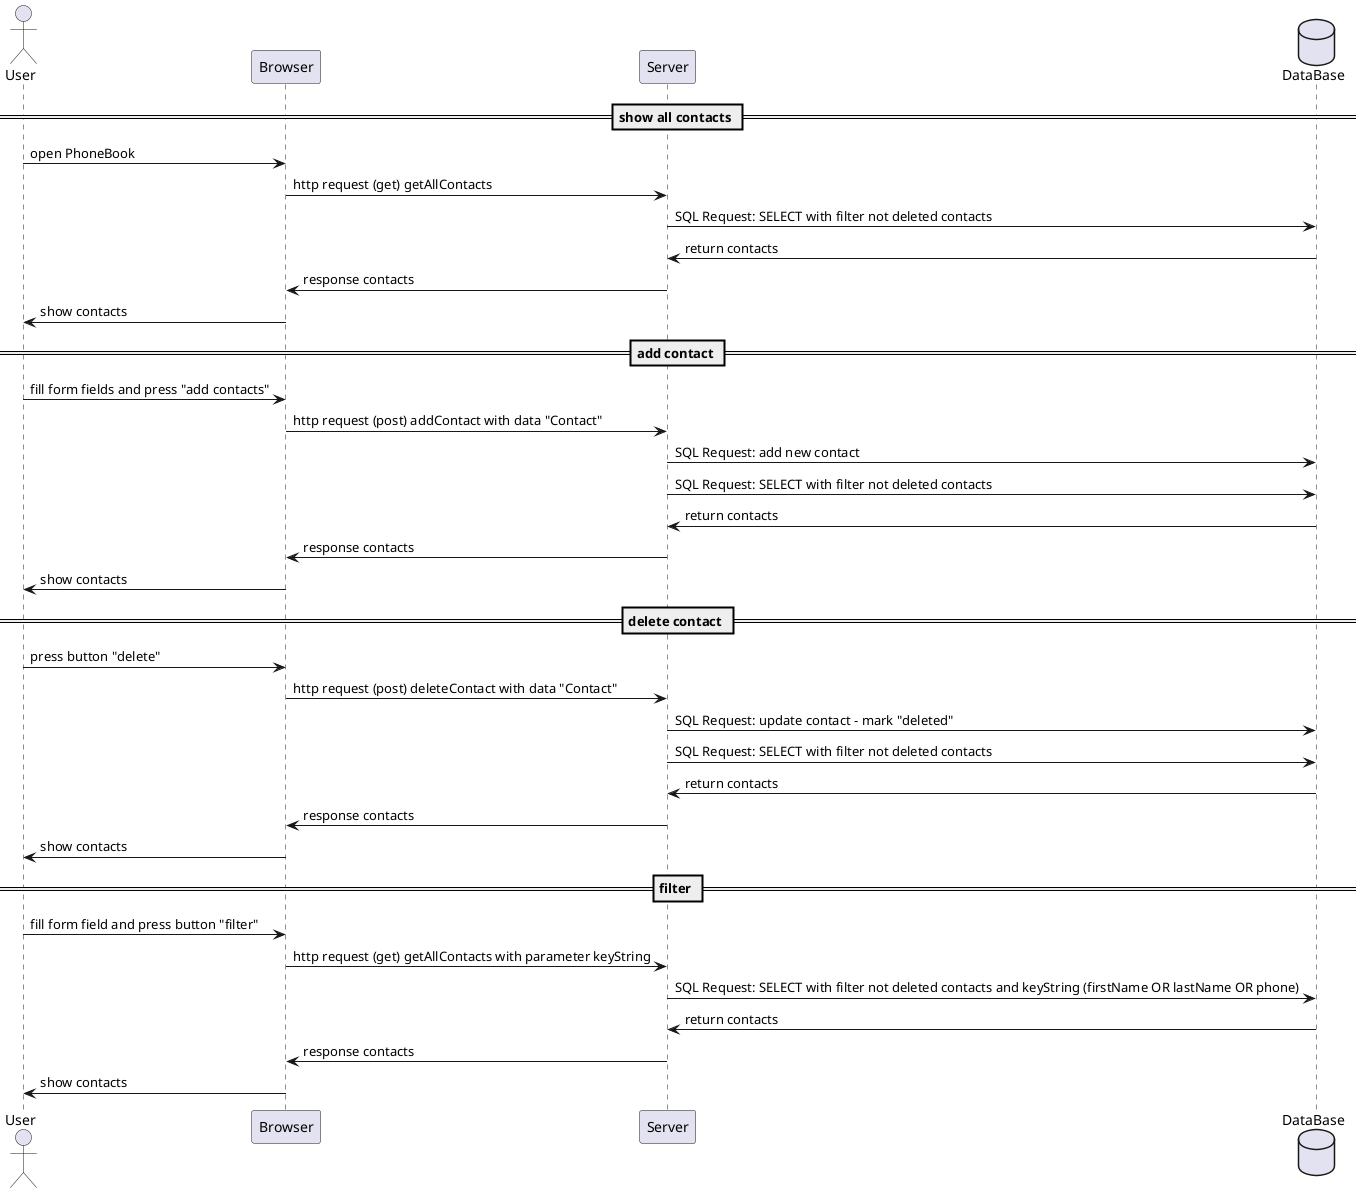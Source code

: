 @startuml
actor User
participant Browser
participant Server
database DataBase
== show all contacts ==
User -> Browser: open PhoneBook
Browser -> Server: http request (get) getAllContacts
Server -> DataBase: SQL Request: SELECT with filter not deleted contacts
Server <- DataBase: return contacts
Browser <- Server: response contacts
User <- Browser: show contacts
== add contact ==
User -> Browser: fill form fields and press "add contacts"
Browser -> Server: http request (post) addContact with data "Contact"
Server -> DataBase: SQL Request: add new contact
Server -> DataBase: SQL Request: SELECT with filter not deleted contacts
Server <- DataBase: return contacts
Browser <- Server: response contacts
User <- Browser: show contacts
== delete contact ==
User -> Browser: press button "delete"
Browser -> Server: http request (post) deleteContact with data "Contact"
Server -> DataBase: SQL Request: update contact - mark "deleted"
Server -> DataBase: SQL Request: SELECT with filter not deleted contacts
Server <- DataBase: return contacts
Browser <- Server: response contacts
User <- Browser: show contacts
== filter ==
User -> Browser: fill form field and press button "filter"
Browser -> Server: http request (get) getAllContacts with parameter keyString
Server -> DataBase: SQL Request: SELECT with filter not deleted contacts and keyString (firstName OR lastName OR phone)
Server <- DataBase: return contacts
Browser <- Server: response contacts
User <- Browser: show contacts
@enduml